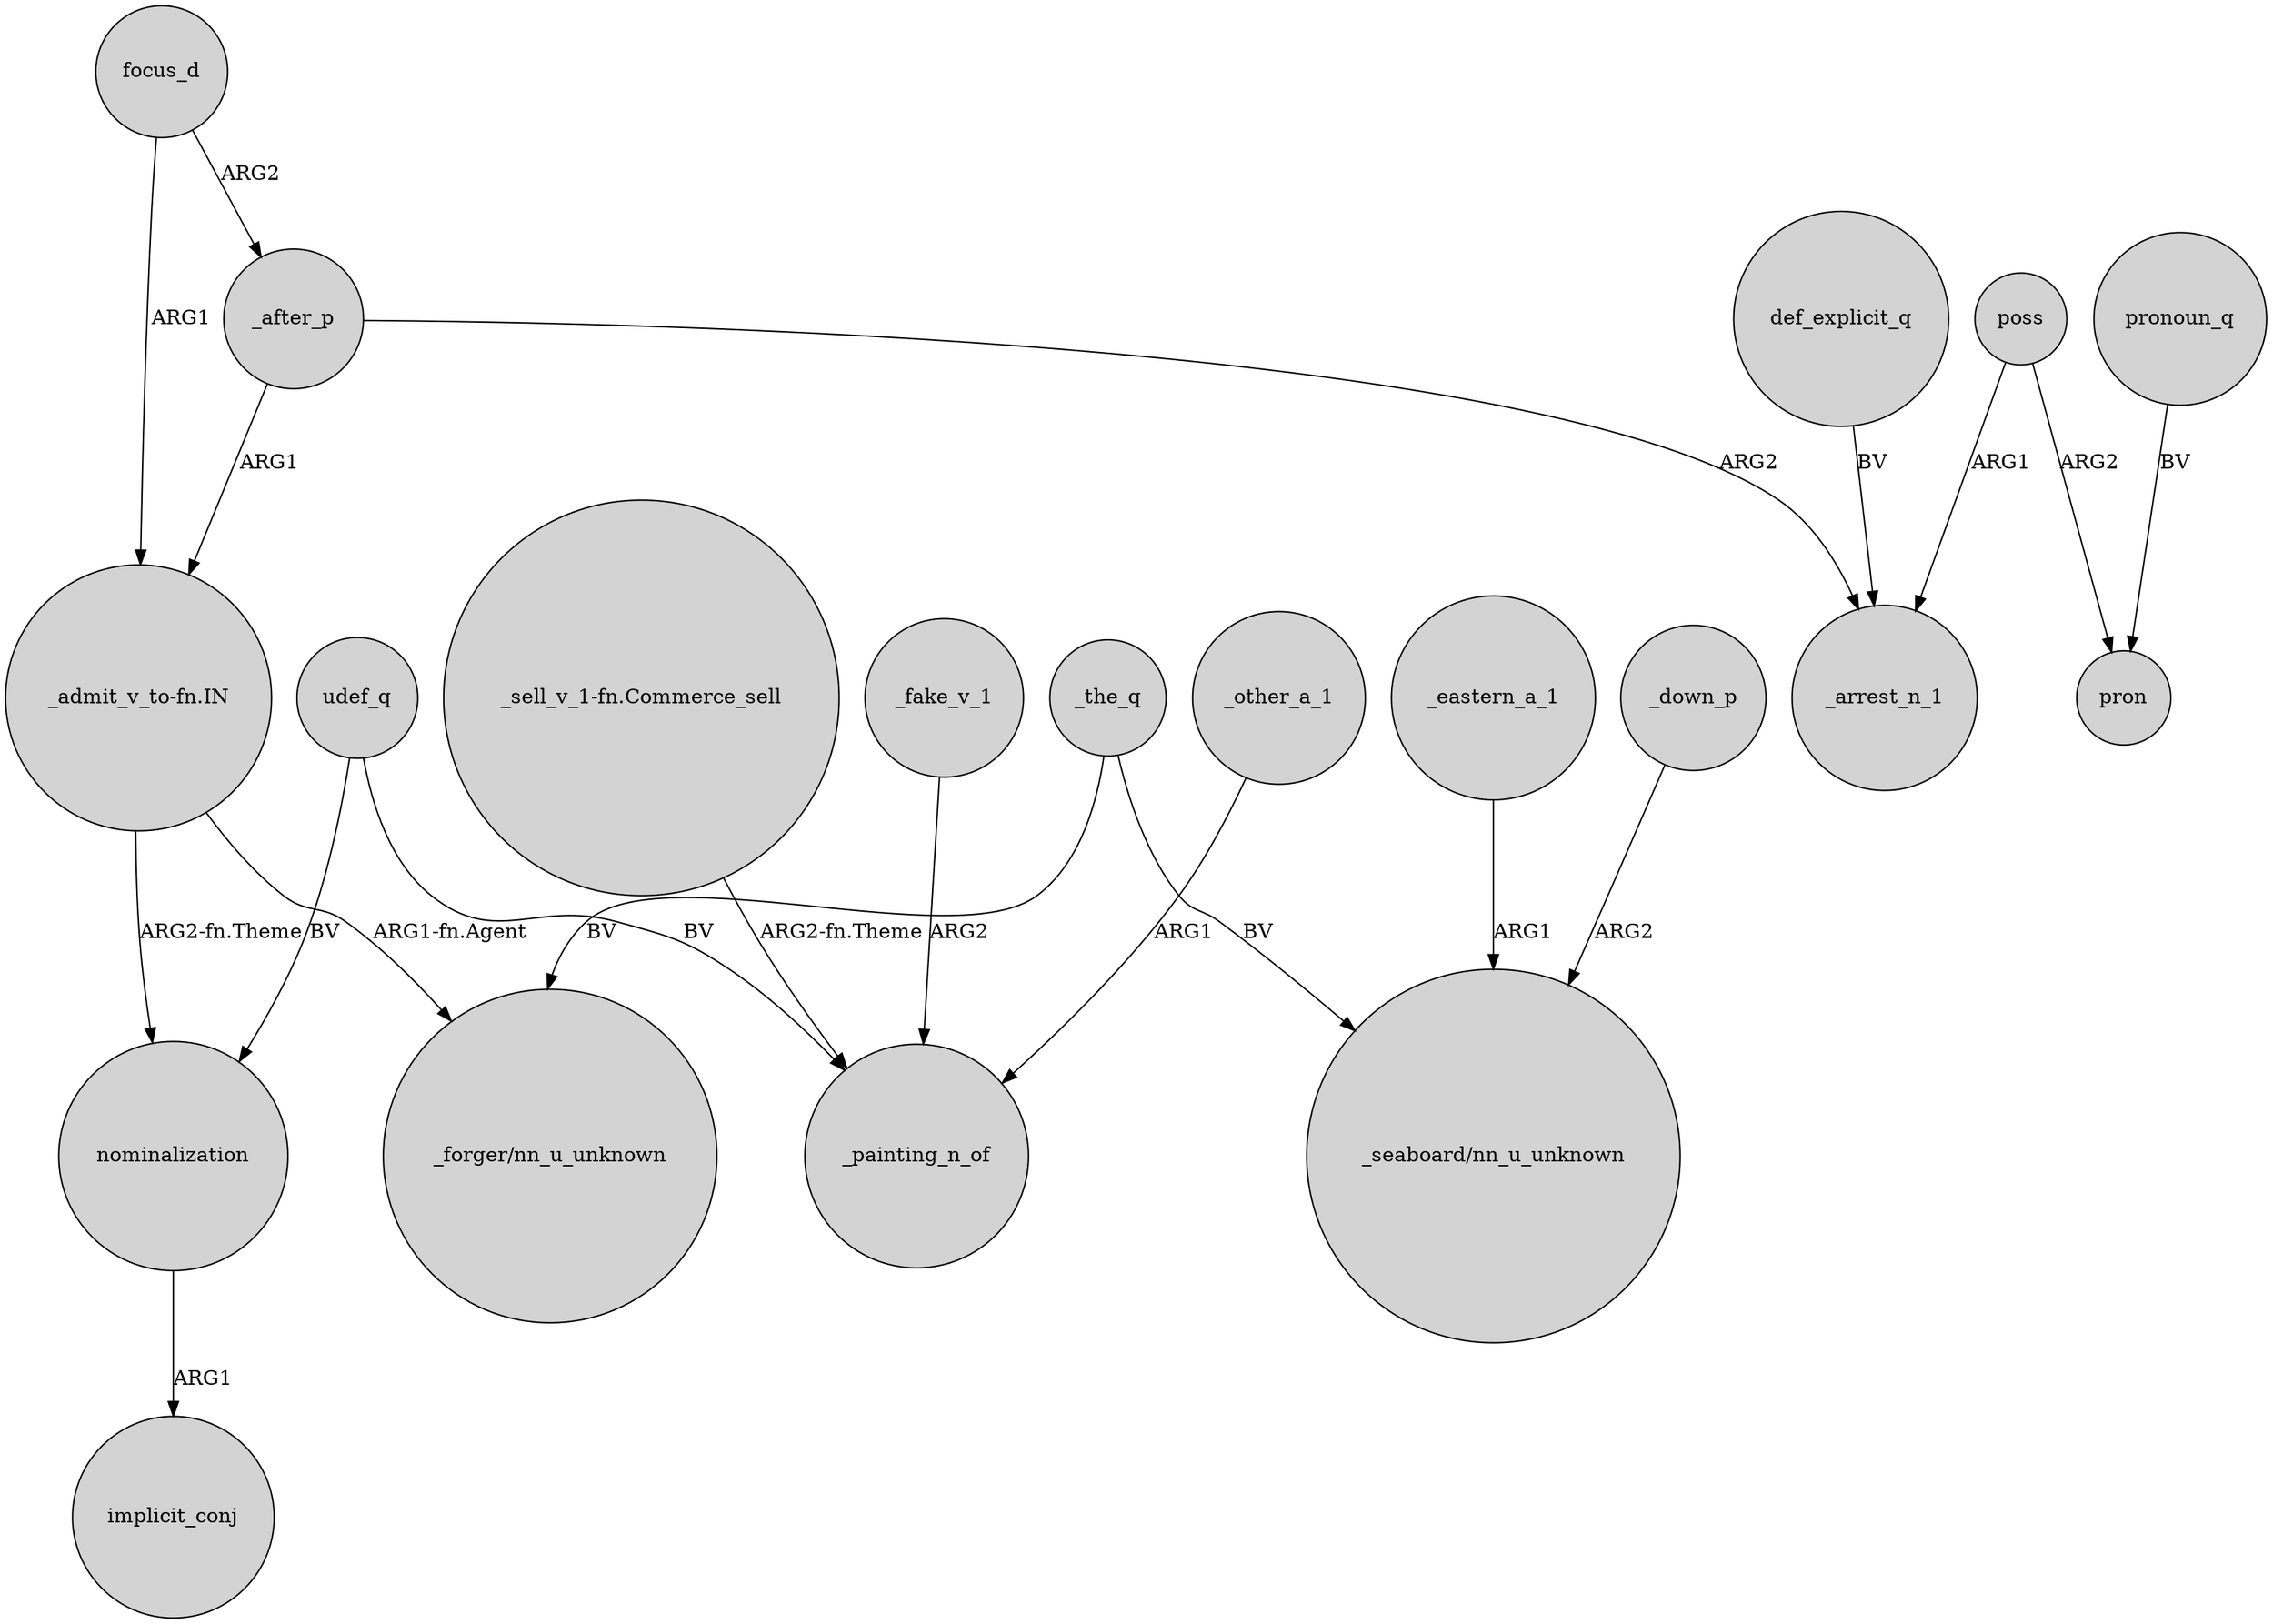 digraph {
	node [shape=circle style=filled]
	focus_d -> "_admit_v_to-fn.IN" [label=ARG1]
	def_explicit_q -> _arrest_n_1 [label=BV]
	_after_p -> "_admit_v_to-fn.IN" [label=ARG1]
	"_admit_v_to-fn.IN" -> nominalization [label="ARG2-fn.Theme"]
	_the_q -> "_forger/nn_u_unknown" [label=BV]
	_after_p -> _arrest_n_1 [label=ARG2]
	focus_d -> _after_p [label=ARG2]
	poss -> pron [label=ARG2]
	_down_p -> "_seaboard/nn_u_unknown" [label=ARG2]
	nominalization -> implicit_conj [label=ARG1]
	pronoun_q -> pron [label=BV]
	"_sell_v_1-fn.Commerce_sell" -> _painting_n_of [label="ARG2-fn.Theme"]
	udef_q -> nominalization [label=BV]
	_the_q -> "_seaboard/nn_u_unknown" [label=BV]
	udef_q -> _painting_n_of [label=BV]
	_eastern_a_1 -> "_seaboard/nn_u_unknown" [label=ARG1]
	"_admit_v_to-fn.IN" -> "_forger/nn_u_unknown" [label="ARG1-fn.Agent"]
	poss -> _arrest_n_1 [label=ARG1]
	_fake_v_1 -> _painting_n_of [label=ARG2]
	_other_a_1 -> _painting_n_of [label=ARG1]
}
